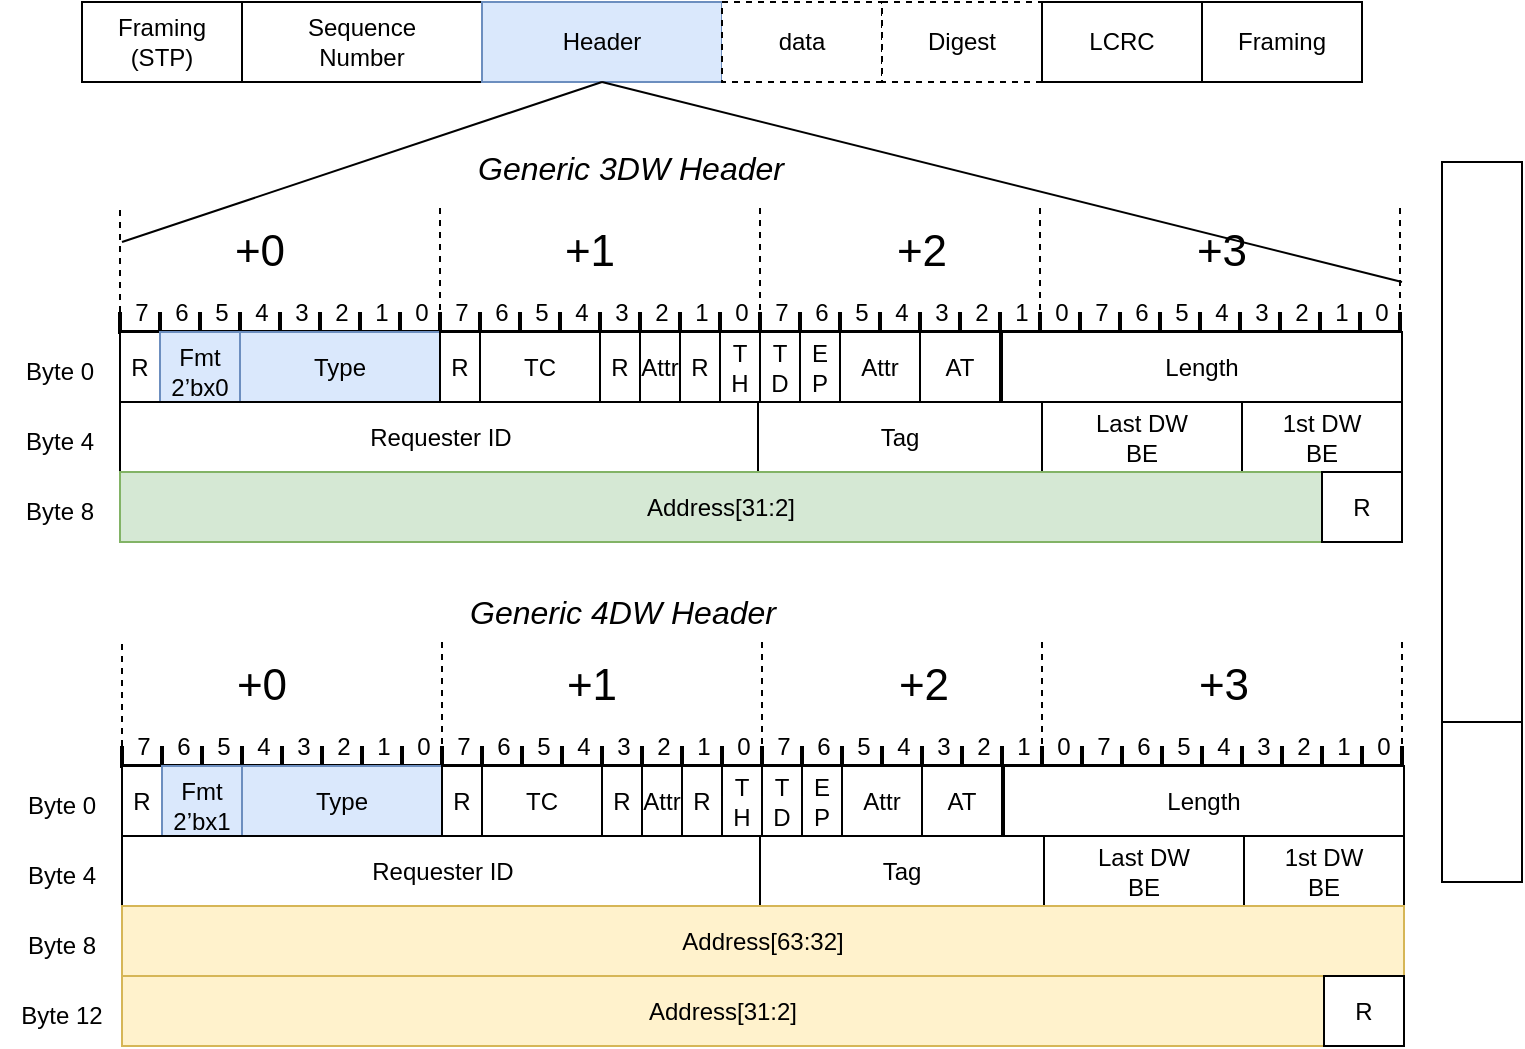 <mxfile version="27.1.4">
  <diagram name="第 1 页" id="mjm52S4ERn_6p9qXkVS_">
    <mxGraphModel dx="1281" dy="668" grid="1" gridSize="10" guides="1" tooltips="1" connect="1" arrows="1" fold="1" page="1" pageScale="1" pageWidth="827" pageHeight="1169" math="0" shadow="0">
      <root>
        <mxCell id="0" />
        <mxCell id="1" parent="0" />
        <mxCell id="Wkj2EPc-PZUgWN-kirl0-1" value="&lt;div&gt;Framing&lt;/div&gt;&lt;div&gt;(STP)&lt;/div&gt;" style="rounded=0;whiteSpace=wrap;html=1;" vertex="1" parent="1">
          <mxGeometry x="40" y="40" width="80" height="40" as="geometry" />
        </mxCell>
        <mxCell id="Wkj2EPc-PZUgWN-kirl0-2" value="&lt;div&gt;Sequence&lt;/div&gt;&lt;div&gt;Number&lt;/div&gt;" style="rounded=0;whiteSpace=wrap;html=1;" vertex="1" parent="1">
          <mxGeometry x="120" y="40" width="120" height="40" as="geometry" />
        </mxCell>
        <mxCell id="Wkj2EPc-PZUgWN-kirl0-3" value="Header" style="rounded=0;whiteSpace=wrap;html=1;fillColor=#dae8fc;strokeColor=#6c8ebf;" vertex="1" parent="1">
          <mxGeometry x="240" y="40" width="120" height="40" as="geometry" />
        </mxCell>
        <mxCell id="Wkj2EPc-PZUgWN-kirl0-4" value="data" style="rounded=0;whiteSpace=wrap;html=1;dashed=1;" vertex="1" parent="1">
          <mxGeometry x="360" y="40" width="80" height="40" as="geometry" />
        </mxCell>
        <mxCell id="Wkj2EPc-PZUgWN-kirl0-5" value="Digest" style="rounded=0;whiteSpace=wrap;html=1;dashed=1;" vertex="1" parent="1">
          <mxGeometry x="440" y="40" width="80" height="40" as="geometry" />
        </mxCell>
        <mxCell id="Wkj2EPc-PZUgWN-kirl0-6" value="LCRC" style="rounded=0;whiteSpace=wrap;html=1;" vertex="1" parent="1">
          <mxGeometry x="520" y="40" width="80" height="40" as="geometry" />
        </mxCell>
        <mxCell id="Wkj2EPc-PZUgWN-kirl0-7" value="Framing" style="rounded=0;whiteSpace=wrap;html=1;" vertex="1" parent="1">
          <mxGeometry x="600" y="40" width="80" height="40" as="geometry" />
        </mxCell>
        <mxCell id="Wkj2EPc-PZUgWN-kirl0-8" value="" style="endArrow=none;html=1;rounded=0;" edge="1" parent="1">
          <mxGeometry width="50" height="50" relative="1" as="geometry">
            <mxPoint x="60" y="160" as="sourcePoint" />
            <mxPoint x="300" y="80" as="targetPoint" />
          </mxGeometry>
        </mxCell>
        <mxCell id="Wkj2EPc-PZUgWN-kirl0-9" value="" style="endArrow=none;html=1;rounded=0;entryX=0.5;entryY=1;entryDx=0;entryDy=0;" edge="1" parent="1" target="Wkj2EPc-PZUgWN-kirl0-3">
          <mxGeometry width="50" height="50" relative="1" as="geometry">
            <mxPoint x="700" y="180" as="sourcePoint" />
            <mxPoint x="370" y="150" as="targetPoint" />
          </mxGeometry>
        </mxCell>
        <mxCell id="Wkj2EPc-PZUgWN-kirl0-10" value="&amp;nbsp; &amp;nbsp; &amp;nbsp;7" style="strokeWidth=2;html=1;shape=mxgraph.flowchart.annotation_1;align=left;pointerEvents=1;rotation=-90;textDirection=vertical-lr;" vertex="1" parent="1">
          <mxGeometry x="64" y="190" width="10" height="20" as="geometry" />
        </mxCell>
        <mxCell id="Wkj2EPc-PZUgWN-kirl0-13" value="&amp;nbsp; &amp;nbsp; &amp;nbsp;6" style="strokeWidth=2;html=1;shape=mxgraph.flowchart.annotation_1;align=left;pointerEvents=1;rotation=-90;textDirection=vertical-lr;" vertex="1" parent="1">
          <mxGeometry x="84" y="190" width="10" height="20" as="geometry" />
        </mxCell>
        <mxCell id="Wkj2EPc-PZUgWN-kirl0-14" value="&amp;nbsp; &amp;nbsp; &amp;nbsp;5" style="strokeWidth=2;html=1;shape=mxgraph.flowchart.annotation_1;align=left;pointerEvents=1;rotation=-90;textDirection=vertical-lr;" vertex="1" parent="1">
          <mxGeometry x="104" y="190" width="10" height="20" as="geometry" />
        </mxCell>
        <mxCell id="Wkj2EPc-PZUgWN-kirl0-15" value="&amp;nbsp; &amp;nbsp; &amp;nbsp;4" style="strokeWidth=2;html=1;shape=mxgraph.flowchart.annotation_1;align=left;pointerEvents=1;rotation=-90;textDirection=vertical-lr;" vertex="1" parent="1">
          <mxGeometry x="124" y="190" width="10" height="20" as="geometry" />
        </mxCell>
        <mxCell id="Wkj2EPc-PZUgWN-kirl0-16" value="&amp;nbsp; &amp;nbsp; &amp;nbsp;3" style="strokeWidth=2;html=1;shape=mxgraph.flowchart.annotation_1;align=left;pointerEvents=1;rotation=-90;textDirection=vertical-lr;" vertex="1" parent="1">
          <mxGeometry x="144" y="190" width="10" height="20" as="geometry" />
        </mxCell>
        <mxCell id="Wkj2EPc-PZUgWN-kirl0-17" value="&amp;nbsp; &amp;nbsp; &amp;nbsp;2" style="strokeWidth=2;html=1;shape=mxgraph.flowchart.annotation_1;align=left;pointerEvents=1;rotation=-90;textDirection=vertical-lr;" vertex="1" parent="1">
          <mxGeometry x="164" y="190" width="10" height="20" as="geometry" />
        </mxCell>
        <mxCell id="Wkj2EPc-PZUgWN-kirl0-18" value="&amp;nbsp; &amp;nbsp; &amp;nbsp;1" style="strokeWidth=2;html=1;shape=mxgraph.flowchart.annotation_1;align=left;pointerEvents=1;rotation=-90;textDirection=vertical-lr;" vertex="1" parent="1">
          <mxGeometry x="184" y="190" width="10" height="20" as="geometry" />
        </mxCell>
        <mxCell id="Wkj2EPc-PZUgWN-kirl0-19" value="&amp;nbsp; &amp;nbsp; &amp;nbsp;0" style="strokeWidth=2;html=1;shape=mxgraph.flowchart.annotation_1;align=left;pointerEvents=1;rotation=-90;textDirection=vertical-lr;" vertex="1" parent="1">
          <mxGeometry x="204" y="190" width="10" height="20" as="geometry" />
        </mxCell>
        <mxCell id="Wkj2EPc-PZUgWN-kirl0-23" value="&amp;nbsp; &amp;nbsp; &amp;nbsp;7" style="strokeWidth=2;html=1;shape=mxgraph.flowchart.annotation_1;align=left;pointerEvents=1;rotation=-90;textDirection=vertical-lr;" vertex="1" parent="1">
          <mxGeometry x="224" y="190" width="10" height="20" as="geometry" />
        </mxCell>
        <mxCell id="Wkj2EPc-PZUgWN-kirl0-24" value="&amp;nbsp; &amp;nbsp; &amp;nbsp;6" style="strokeWidth=2;html=1;shape=mxgraph.flowchart.annotation_1;align=left;pointerEvents=1;rotation=-90;textDirection=vertical-lr;" vertex="1" parent="1">
          <mxGeometry x="244" y="190" width="10" height="20" as="geometry" />
        </mxCell>
        <mxCell id="Wkj2EPc-PZUgWN-kirl0-25" value="&amp;nbsp; &amp;nbsp; &amp;nbsp;5" style="strokeWidth=2;html=1;shape=mxgraph.flowchart.annotation_1;align=left;pointerEvents=1;rotation=-90;textDirection=vertical-lr;" vertex="1" parent="1">
          <mxGeometry x="264" y="190" width="10" height="20" as="geometry" />
        </mxCell>
        <mxCell id="Wkj2EPc-PZUgWN-kirl0-26" value="&amp;nbsp; &amp;nbsp; &amp;nbsp;4" style="strokeWidth=2;html=1;shape=mxgraph.flowchart.annotation_1;align=left;pointerEvents=1;rotation=-90;textDirection=vertical-lr;" vertex="1" parent="1">
          <mxGeometry x="284" y="190" width="10" height="20" as="geometry" />
        </mxCell>
        <mxCell id="Wkj2EPc-PZUgWN-kirl0-27" value="&amp;nbsp; &amp;nbsp; &amp;nbsp;3" style="strokeWidth=2;html=1;shape=mxgraph.flowchart.annotation_1;align=left;pointerEvents=1;rotation=-90;textDirection=vertical-lr;" vertex="1" parent="1">
          <mxGeometry x="304" y="190" width="10" height="20" as="geometry" />
        </mxCell>
        <mxCell id="Wkj2EPc-PZUgWN-kirl0-28" value="&amp;nbsp; &amp;nbsp; &amp;nbsp;2" style="strokeWidth=2;html=1;shape=mxgraph.flowchart.annotation_1;align=left;pointerEvents=1;rotation=-90;textDirection=vertical-lr;" vertex="1" parent="1">
          <mxGeometry x="324" y="190" width="10" height="20" as="geometry" />
        </mxCell>
        <mxCell id="Wkj2EPc-PZUgWN-kirl0-29" value="&amp;nbsp; &amp;nbsp; &amp;nbsp;1" style="strokeWidth=2;html=1;shape=mxgraph.flowchart.annotation_1;align=left;pointerEvents=1;rotation=-90;textDirection=vertical-lr;" vertex="1" parent="1">
          <mxGeometry x="344" y="190" width="10" height="20" as="geometry" />
        </mxCell>
        <mxCell id="Wkj2EPc-PZUgWN-kirl0-30" value="&amp;nbsp; &amp;nbsp; &amp;nbsp;0" style="strokeWidth=2;html=1;shape=mxgraph.flowchart.annotation_1;align=left;pointerEvents=1;rotation=-90;textDirection=vertical-lr;" vertex="1" parent="1">
          <mxGeometry x="364" y="190" width="10" height="20" as="geometry" />
        </mxCell>
        <mxCell id="Wkj2EPc-PZUgWN-kirl0-31" value="&amp;nbsp; &amp;nbsp; &amp;nbsp;7" style="strokeWidth=2;html=1;shape=mxgraph.flowchart.annotation_1;align=left;pointerEvents=1;rotation=-90;textDirection=vertical-lr;" vertex="1" parent="1">
          <mxGeometry x="384" y="190" width="10" height="20" as="geometry" />
        </mxCell>
        <mxCell id="Wkj2EPc-PZUgWN-kirl0-32" value="&amp;nbsp; &amp;nbsp; &amp;nbsp;6" style="strokeWidth=2;html=1;shape=mxgraph.flowchart.annotation_1;align=left;pointerEvents=1;rotation=-90;textDirection=vertical-lr;" vertex="1" parent="1">
          <mxGeometry x="404" y="190" width="10" height="20" as="geometry" />
        </mxCell>
        <mxCell id="Wkj2EPc-PZUgWN-kirl0-33" value="&amp;nbsp; &amp;nbsp; &amp;nbsp;5" style="strokeWidth=2;html=1;shape=mxgraph.flowchart.annotation_1;align=left;pointerEvents=1;rotation=-90;textDirection=vertical-lr;" vertex="1" parent="1">
          <mxGeometry x="424" y="190" width="10" height="20" as="geometry" />
        </mxCell>
        <mxCell id="Wkj2EPc-PZUgWN-kirl0-34" value="&amp;nbsp; &amp;nbsp; &amp;nbsp;4" style="strokeWidth=2;html=1;shape=mxgraph.flowchart.annotation_1;align=left;pointerEvents=1;rotation=-90;textDirection=vertical-lr;" vertex="1" parent="1">
          <mxGeometry x="444" y="190" width="10" height="20" as="geometry" />
        </mxCell>
        <mxCell id="Wkj2EPc-PZUgWN-kirl0-35" value="&amp;nbsp; &amp;nbsp; &amp;nbsp;3" style="strokeWidth=2;html=1;shape=mxgraph.flowchart.annotation_1;align=left;pointerEvents=1;rotation=-90;textDirection=vertical-lr;" vertex="1" parent="1">
          <mxGeometry x="464" y="190" width="10" height="20" as="geometry" />
        </mxCell>
        <mxCell id="Wkj2EPc-PZUgWN-kirl0-36" value="&amp;nbsp; &amp;nbsp; &amp;nbsp;2" style="strokeWidth=2;html=1;shape=mxgraph.flowchart.annotation_1;align=left;pointerEvents=1;rotation=-90;textDirection=vertical-lr;" vertex="1" parent="1">
          <mxGeometry x="484" y="190" width="10" height="20" as="geometry" />
        </mxCell>
        <mxCell id="Wkj2EPc-PZUgWN-kirl0-37" value="&amp;nbsp; &amp;nbsp; &amp;nbsp;1" style="strokeWidth=2;html=1;shape=mxgraph.flowchart.annotation_1;align=left;pointerEvents=1;rotation=-90;textDirection=vertical-lr;" vertex="1" parent="1">
          <mxGeometry x="504" y="190" width="10" height="20" as="geometry" />
        </mxCell>
        <mxCell id="Wkj2EPc-PZUgWN-kirl0-38" value="&amp;nbsp; &amp;nbsp; &amp;nbsp;0" style="strokeWidth=2;html=1;shape=mxgraph.flowchart.annotation_1;align=left;pointerEvents=1;rotation=-90;textDirection=vertical-lr;" vertex="1" parent="1">
          <mxGeometry x="524" y="190" width="10" height="20" as="geometry" />
        </mxCell>
        <mxCell id="Wkj2EPc-PZUgWN-kirl0-39" value="&amp;nbsp; &amp;nbsp; &amp;nbsp;7" style="strokeWidth=2;html=1;shape=mxgraph.flowchart.annotation_1;align=left;pointerEvents=1;rotation=-90;textDirection=vertical-lr;" vertex="1" parent="1">
          <mxGeometry x="544" y="190" width="10" height="20" as="geometry" />
        </mxCell>
        <mxCell id="Wkj2EPc-PZUgWN-kirl0-40" value="&amp;nbsp; &amp;nbsp; &amp;nbsp;6" style="strokeWidth=2;html=1;shape=mxgraph.flowchart.annotation_1;align=left;pointerEvents=1;rotation=-90;textDirection=vertical-lr;" vertex="1" parent="1">
          <mxGeometry x="564" y="190" width="10" height="20" as="geometry" />
        </mxCell>
        <mxCell id="Wkj2EPc-PZUgWN-kirl0-41" value="&amp;nbsp; &amp;nbsp; &amp;nbsp;5" style="strokeWidth=2;html=1;shape=mxgraph.flowchart.annotation_1;align=left;pointerEvents=1;rotation=-90;textDirection=vertical-lr;" vertex="1" parent="1">
          <mxGeometry x="584" y="190" width="10" height="20" as="geometry" />
        </mxCell>
        <mxCell id="Wkj2EPc-PZUgWN-kirl0-42" value="&amp;nbsp; &amp;nbsp; &amp;nbsp;4" style="strokeWidth=2;html=1;shape=mxgraph.flowchart.annotation_1;align=left;pointerEvents=1;rotation=-90;textDirection=vertical-lr;" vertex="1" parent="1">
          <mxGeometry x="604" y="190" width="10" height="20" as="geometry" />
        </mxCell>
        <mxCell id="Wkj2EPc-PZUgWN-kirl0-43" value="&amp;nbsp; &amp;nbsp; &amp;nbsp;3" style="strokeWidth=2;html=1;shape=mxgraph.flowchart.annotation_1;align=left;pointerEvents=1;rotation=-90;textDirection=vertical-lr;" vertex="1" parent="1">
          <mxGeometry x="624" y="190" width="10" height="20" as="geometry" />
        </mxCell>
        <mxCell id="Wkj2EPc-PZUgWN-kirl0-44" value="&amp;nbsp; &amp;nbsp; &amp;nbsp;2" style="strokeWidth=2;html=1;shape=mxgraph.flowchart.annotation_1;align=left;pointerEvents=1;rotation=-90;textDirection=vertical-lr;" vertex="1" parent="1">
          <mxGeometry x="644" y="190" width="10" height="20" as="geometry" />
        </mxCell>
        <mxCell id="Wkj2EPc-PZUgWN-kirl0-45" value="&amp;nbsp; &amp;nbsp; &amp;nbsp;1" style="strokeWidth=2;html=1;shape=mxgraph.flowchart.annotation_1;align=left;pointerEvents=1;rotation=-90;textDirection=vertical-lr;" vertex="1" parent="1">
          <mxGeometry x="664" y="190" width="10" height="20" as="geometry" />
        </mxCell>
        <mxCell id="Wkj2EPc-PZUgWN-kirl0-46" value="&amp;nbsp; &amp;nbsp; &amp;nbsp;0" style="strokeWidth=2;html=1;shape=mxgraph.flowchart.annotation_1;align=left;pointerEvents=1;rotation=-90;textDirection=vertical-lr;" vertex="1" parent="1">
          <mxGeometry x="684" y="190" width="10" height="20" as="geometry" />
        </mxCell>
        <mxCell id="Wkj2EPc-PZUgWN-kirl0-47" value="&lt;font style=&quot;font-size: 22px;&quot;&gt;+0&lt;/font&gt;" style="text;html=1;align=center;verticalAlign=middle;whiteSpace=wrap;rounded=0;" vertex="1" parent="1">
          <mxGeometry x="99" y="150" width="60" height="30" as="geometry" />
        </mxCell>
        <mxCell id="Wkj2EPc-PZUgWN-kirl0-48" value="&lt;font style=&quot;font-size: 22px;&quot;&gt;+1&lt;/font&gt;" style="text;html=1;align=center;verticalAlign=middle;whiteSpace=wrap;rounded=0;" vertex="1" parent="1">
          <mxGeometry x="264" y="150" width="60" height="30" as="geometry" />
        </mxCell>
        <mxCell id="Wkj2EPc-PZUgWN-kirl0-50" value="&lt;font style=&quot;font-size: 22px;&quot;&gt;+2&lt;/font&gt;" style="text;html=1;align=center;verticalAlign=middle;whiteSpace=wrap;rounded=0;" vertex="1" parent="1">
          <mxGeometry x="430" y="150" width="60" height="30" as="geometry" />
        </mxCell>
        <mxCell id="Wkj2EPc-PZUgWN-kirl0-51" value="&lt;font style=&quot;font-size: 22px;&quot;&gt;+3&lt;/font&gt;" style="text;html=1;align=center;verticalAlign=middle;whiteSpace=wrap;rounded=0;" vertex="1" parent="1">
          <mxGeometry x="580" y="150" width="60" height="30" as="geometry" />
        </mxCell>
        <mxCell id="Wkj2EPc-PZUgWN-kirl0-52" value="" style="endArrow=none;dashed=1;html=1;rounded=0;exitX=0.5;exitY=0;exitDx=0;exitDy=0;exitPerimeter=0;" edge="1" parent="1">
          <mxGeometry width="50" height="50" relative="1" as="geometry">
            <mxPoint x="379" y="200" as="sourcePoint" />
            <mxPoint x="379" y="140" as="targetPoint" />
          </mxGeometry>
        </mxCell>
        <mxCell id="Wkj2EPc-PZUgWN-kirl0-53" value="" style="endArrow=none;dashed=1;html=1;rounded=0;exitX=0.5;exitY=0;exitDx=0;exitDy=0;exitPerimeter=0;" edge="1" parent="1">
          <mxGeometry width="50" height="50" relative="1" as="geometry">
            <mxPoint x="219" y="200" as="sourcePoint" />
            <mxPoint x="219" y="140" as="targetPoint" />
          </mxGeometry>
        </mxCell>
        <mxCell id="Wkj2EPc-PZUgWN-kirl0-56" value="" style="endArrow=none;dashed=1;html=1;rounded=0;exitX=0.5;exitY=0;exitDx=0;exitDy=0;exitPerimeter=0;" edge="1" parent="1">
          <mxGeometry width="50" height="50" relative="1" as="geometry">
            <mxPoint x="519" y="200" as="sourcePoint" />
            <mxPoint x="519" y="140" as="targetPoint" />
          </mxGeometry>
        </mxCell>
        <mxCell id="Wkj2EPc-PZUgWN-kirl0-58" value="" style="endArrow=none;dashed=1;html=1;rounded=0;exitX=0.5;exitY=0;exitDx=0;exitDy=0;exitPerimeter=0;" edge="1" parent="1">
          <mxGeometry width="50" height="50" relative="1" as="geometry">
            <mxPoint x="59" y="201" as="sourcePoint" />
            <mxPoint x="59" y="141" as="targetPoint" />
          </mxGeometry>
        </mxCell>
        <mxCell id="Wkj2EPc-PZUgWN-kirl0-59" value="" style="endArrow=none;dashed=1;html=1;rounded=0;exitX=0.5;exitY=0;exitDx=0;exitDy=0;exitPerimeter=0;" edge="1" parent="1">
          <mxGeometry width="50" height="50" relative="1" as="geometry">
            <mxPoint x="699" y="200" as="sourcePoint" />
            <mxPoint x="699" y="140" as="targetPoint" />
          </mxGeometry>
        </mxCell>
        <mxCell id="Wkj2EPc-PZUgWN-kirl0-60" value="R" style="rounded=0;whiteSpace=wrap;html=1;spacing=0;" vertex="1" parent="1">
          <mxGeometry x="59" y="205" width="20" height="35" as="geometry" />
        </mxCell>
        <mxCell id="Wkj2EPc-PZUgWN-kirl0-61" value="&lt;div&gt;&lt;br&gt;&lt;/div&gt;&lt;div&gt;Fmt&lt;/div&gt;&lt;div&gt;2’bx0&lt;/div&gt;" style="rounded=0;whiteSpace=wrap;html=1;spacing=0;spacingTop=-10;fillColor=#dae8fc;strokeColor=#6c8ebf;" vertex="1" parent="1">
          <mxGeometry x="79" y="205" width="40" height="35" as="geometry" />
        </mxCell>
        <mxCell id="Wkj2EPc-PZUgWN-kirl0-62" value="Type" style="rounded=0;whiteSpace=wrap;html=1;spacing=0;spacingTop=0;fillColor=#dae8fc;strokeColor=#6c8ebf;" vertex="1" parent="1">
          <mxGeometry x="119" y="205" width="100" height="35" as="geometry" />
        </mxCell>
        <mxCell id="Wkj2EPc-PZUgWN-kirl0-63" value="R" style="rounded=0;whiteSpace=wrap;html=1;spacing=0;" vertex="1" parent="1">
          <mxGeometry x="219" y="205" width="20" height="35" as="geometry" />
        </mxCell>
        <mxCell id="Wkj2EPc-PZUgWN-kirl0-64" value="TC" style="rounded=0;whiteSpace=wrap;html=1;spacing=0;" vertex="1" parent="1">
          <mxGeometry x="239" y="205" width="60" height="35" as="geometry" />
        </mxCell>
        <mxCell id="Wkj2EPc-PZUgWN-kirl0-65" value="R" style="rounded=0;whiteSpace=wrap;html=1;spacing=0;" vertex="1" parent="1">
          <mxGeometry x="299" y="205" width="20" height="35" as="geometry" />
        </mxCell>
        <mxCell id="Wkj2EPc-PZUgWN-kirl0-66" value="Attr" style="rounded=0;whiteSpace=wrap;html=1;spacing=0;" vertex="1" parent="1">
          <mxGeometry x="319" y="205" width="20" height="35" as="geometry" />
        </mxCell>
        <mxCell id="Wkj2EPc-PZUgWN-kirl0-67" value="R" style="rounded=0;whiteSpace=wrap;html=1;spacing=0;" vertex="1" parent="1">
          <mxGeometry x="339" y="205" width="20" height="35" as="geometry" />
        </mxCell>
        <mxCell id="Wkj2EPc-PZUgWN-kirl0-68" value="&lt;div&gt;T&lt;/div&gt;&lt;div&gt;H&lt;/div&gt;" style="rounded=0;whiteSpace=wrap;html=1;spacing=0;" vertex="1" parent="1">
          <mxGeometry x="359" y="205" width="20" height="35" as="geometry" />
        </mxCell>
        <mxCell id="Wkj2EPc-PZUgWN-kirl0-69" value="&lt;div&gt;T&lt;/div&gt;&lt;div&gt;D&lt;/div&gt;" style="rounded=0;whiteSpace=wrap;html=1;spacing=0;" vertex="1" parent="1">
          <mxGeometry x="379" y="205" width="20" height="35" as="geometry" />
        </mxCell>
        <mxCell id="Wkj2EPc-PZUgWN-kirl0-70" value="&lt;div&gt;E&lt;/div&gt;&lt;div&gt;P&lt;/div&gt;" style="rounded=0;whiteSpace=wrap;html=1;spacing=0;" vertex="1" parent="1">
          <mxGeometry x="399" y="205" width="20" height="35" as="geometry" />
        </mxCell>
        <mxCell id="Wkj2EPc-PZUgWN-kirl0-71" value="Attr" style="rounded=0;whiteSpace=wrap;html=1;spacing=0;" vertex="1" parent="1">
          <mxGeometry x="419" y="205" width="40" height="35" as="geometry" />
        </mxCell>
        <mxCell id="Wkj2EPc-PZUgWN-kirl0-73" value="AT" style="rounded=0;whiteSpace=wrap;html=1;spacing=0;" vertex="1" parent="1">
          <mxGeometry x="459" y="205" width="40" height="35" as="geometry" />
        </mxCell>
        <mxCell id="Wkj2EPc-PZUgWN-kirl0-74" value="Length" style="rounded=0;whiteSpace=wrap;html=1;spacing=0;" vertex="1" parent="1">
          <mxGeometry x="500" y="205" width="200" height="35" as="geometry" />
        </mxCell>
        <mxCell id="Wkj2EPc-PZUgWN-kirl0-75" value="Requester ID" style="rounded=0;whiteSpace=wrap;html=1;spacing=0;spacingTop=0;" vertex="1" parent="1">
          <mxGeometry x="59" y="240" width="321" height="35" as="geometry" />
        </mxCell>
        <mxCell id="Wkj2EPc-PZUgWN-kirl0-76" value="Tag" style="rounded=0;whiteSpace=wrap;html=1;spacing=0;spacingTop=0;" vertex="1" parent="1">
          <mxGeometry x="378" y="240" width="142" height="35" as="geometry" />
        </mxCell>
        <mxCell id="Wkj2EPc-PZUgWN-kirl0-77" value="&lt;div&gt;Last DW&lt;/div&gt;&lt;div&gt;BE&lt;/div&gt;" style="rounded=0;whiteSpace=wrap;html=1;spacing=0;spacingTop=0;" vertex="1" parent="1">
          <mxGeometry x="520" y="240" width="100" height="35" as="geometry" />
        </mxCell>
        <mxCell id="Wkj2EPc-PZUgWN-kirl0-78" value="1st DW&lt;div&gt;BE&lt;/div&gt;" style="rounded=0;whiteSpace=wrap;html=1;spacing=0;spacingTop=0;" vertex="1" parent="1">
          <mxGeometry x="620" y="240" width="80" height="35" as="geometry" />
        </mxCell>
        <mxCell id="Wkj2EPc-PZUgWN-kirl0-79" value="Address[31:2]" style="rounded=0;whiteSpace=wrap;html=1;spacing=0;spacingTop=0;fillColor=#d5e8d4;strokeColor=#82b366;" vertex="1" parent="1">
          <mxGeometry x="59" y="275" width="601" height="35" as="geometry" />
        </mxCell>
        <mxCell id="Wkj2EPc-PZUgWN-kirl0-80" value="R" style="rounded=0;whiteSpace=wrap;html=1;spacing=0;" vertex="1" parent="1">
          <mxGeometry x="660" y="275" width="40" height="35" as="geometry" />
        </mxCell>
        <mxCell id="Wkj2EPc-PZUgWN-kirl0-81" value="Byte 0" style="text;html=1;align=center;verticalAlign=middle;whiteSpace=wrap;rounded=0;" vertex="1" parent="1">
          <mxGeometry x="-1" y="210" width="60" height="30" as="geometry" />
        </mxCell>
        <mxCell id="Wkj2EPc-PZUgWN-kirl0-82" value="Byte 4" style="text;html=1;align=center;verticalAlign=middle;whiteSpace=wrap;rounded=0;" vertex="1" parent="1">
          <mxGeometry x="-1" y="245" width="60" height="30" as="geometry" />
        </mxCell>
        <mxCell id="Wkj2EPc-PZUgWN-kirl0-83" value="Byte 8" style="text;html=1;align=center;verticalAlign=middle;whiteSpace=wrap;rounded=0;" vertex="1" parent="1">
          <mxGeometry x="-1" y="280" width="60" height="30" as="geometry" />
        </mxCell>
        <mxCell id="Wkj2EPc-PZUgWN-kirl0-84" value="Generic 3DW Header" style="text;html=1;align=center;verticalAlign=middle;resizable=0;points=[];autosize=1;strokeColor=none;fillColor=none;fontSize=16;fontStyle=2" vertex="1" parent="1">
          <mxGeometry x="224" y="108" width="180" height="30" as="geometry" />
        </mxCell>
        <mxCell id="Wkj2EPc-PZUgWN-kirl0-85" value="&amp;nbsp; &amp;nbsp; &amp;nbsp;7" style="strokeWidth=2;html=1;shape=mxgraph.flowchart.annotation_1;align=left;pointerEvents=1;rotation=-90;textDirection=vertical-lr;" vertex="1" parent="1">
          <mxGeometry x="65" y="407" width="10" height="20" as="geometry" />
        </mxCell>
        <mxCell id="Wkj2EPc-PZUgWN-kirl0-86" value="&amp;nbsp; &amp;nbsp; &amp;nbsp;6" style="strokeWidth=2;html=1;shape=mxgraph.flowchart.annotation_1;align=left;pointerEvents=1;rotation=-90;textDirection=vertical-lr;" vertex="1" parent="1">
          <mxGeometry x="85" y="407" width="10" height="20" as="geometry" />
        </mxCell>
        <mxCell id="Wkj2EPc-PZUgWN-kirl0-87" value="&amp;nbsp; &amp;nbsp; &amp;nbsp;5" style="strokeWidth=2;html=1;shape=mxgraph.flowchart.annotation_1;align=left;pointerEvents=1;rotation=-90;textDirection=vertical-lr;" vertex="1" parent="1">
          <mxGeometry x="105" y="407" width="10" height="20" as="geometry" />
        </mxCell>
        <mxCell id="Wkj2EPc-PZUgWN-kirl0-88" value="&amp;nbsp; &amp;nbsp; &amp;nbsp;4" style="strokeWidth=2;html=1;shape=mxgraph.flowchart.annotation_1;align=left;pointerEvents=1;rotation=-90;textDirection=vertical-lr;" vertex="1" parent="1">
          <mxGeometry x="125" y="407" width="10" height="20" as="geometry" />
        </mxCell>
        <mxCell id="Wkj2EPc-PZUgWN-kirl0-89" value="&amp;nbsp; &amp;nbsp; &amp;nbsp;3" style="strokeWidth=2;html=1;shape=mxgraph.flowchart.annotation_1;align=left;pointerEvents=1;rotation=-90;textDirection=vertical-lr;" vertex="1" parent="1">
          <mxGeometry x="145" y="407" width="10" height="20" as="geometry" />
        </mxCell>
        <mxCell id="Wkj2EPc-PZUgWN-kirl0-90" value="&amp;nbsp; &amp;nbsp; &amp;nbsp;2" style="strokeWidth=2;html=1;shape=mxgraph.flowchart.annotation_1;align=left;pointerEvents=1;rotation=-90;textDirection=vertical-lr;" vertex="1" parent="1">
          <mxGeometry x="165" y="407" width="10" height="20" as="geometry" />
        </mxCell>
        <mxCell id="Wkj2EPc-PZUgWN-kirl0-91" value="&amp;nbsp; &amp;nbsp; &amp;nbsp;1" style="strokeWidth=2;html=1;shape=mxgraph.flowchart.annotation_1;align=left;pointerEvents=1;rotation=-90;textDirection=vertical-lr;" vertex="1" parent="1">
          <mxGeometry x="185" y="407" width="10" height="20" as="geometry" />
        </mxCell>
        <mxCell id="Wkj2EPc-PZUgWN-kirl0-92" value="&amp;nbsp; &amp;nbsp; &amp;nbsp;0" style="strokeWidth=2;html=1;shape=mxgraph.flowchart.annotation_1;align=left;pointerEvents=1;rotation=-90;textDirection=vertical-lr;" vertex="1" parent="1">
          <mxGeometry x="205" y="407" width="10" height="20" as="geometry" />
        </mxCell>
        <mxCell id="Wkj2EPc-PZUgWN-kirl0-93" value="&amp;nbsp; &amp;nbsp; &amp;nbsp;7" style="strokeWidth=2;html=1;shape=mxgraph.flowchart.annotation_1;align=left;pointerEvents=1;rotation=-90;textDirection=vertical-lr;" vertex="1" parent="1">
          <mxGeometry x="225" y="407" width="10" height="20" as="geometry" />
        </mxCell>
        <mxCell id="Wkj2EPc-PZUgWN-kirl0-94" value="&amp;nbsp; &amp;nbsp; &amp;nbsp;6" style="strokeWidth=2;html=1;shape=mxgraph.flowchart.annotation_1;align=left;pointerEvents=1;rotation=-90;textDirection=vertical-lr;" vertex="1" parent="1">
          <mxGeometry x="245" y="407" width="10" height="20" as="geometry" />
        </mxCell>
        <mxCell id="Wkj2EPc-PZUgWN-kirl0-95" value="&amp;nbsp; &amp;nbsp; &amp;nbsp;5" style="strokeWidth=2;html=1;shape=mxgraph.flowchart.annotation_1;align=left;pointerEvents=1;rotation=-90;textDirection=vertical-lr;" vertex="1" parent="1">
          <mxGeometry x="265" y="407" width="10" height="20" as="geometry" />
        </mxCell>
        <mxCell id="Wkj2EPc-PZUgWN-kirl0-96" value="&amp;nbsp; &amp;nbsp; &amp;nbsp;4" style="strokeWidth=2;html=1;shape=mxgraph.flowchart.annotation_1;align=left;pointerEvents=1;rotation=-90;textDirection=vertical-lr;" vertex="1" parent="1">
          <mxGeometry x="285" y="407" width="10" height="20" as="geometry" />
        </mxCell>
        <mxCell id="Wkj2EPc-PZUgWN-kirl0-97" value="&amp;nbsp; &amp;nbsp; &amp;nbsp;3" style="strokeWidth=2;html=1;shape=mxgraph.flowchart.annotation_1;align=left;pointerEvents=1;rotation=-90;textDirection=vertical-lr;" vertex="1" parent="1">
          <mxGeometry x="305" y="407" width="10" height="20" as="geometry" />
        </mxCell>
        <mxCell id="Wkj2EPc-PZUgWN-kirl0-98" value="&amp;nbsp; &amp;nbsp; &amp;nbsp;2" style="strokeWidth=2;html=1;shape=mxgraph.flowchart.annotation_1;align=left;pointerEvents=1;rotation=-90;textDirection=vertical-lr;" vertex="1" parent="1">
          <mxGeometry x="325" y="407" width="10" height="20" as="geometry" />
        </mxCell>
        <mxCell id="Wkj2EPc-PZUgWN-kirl0-99" value="&amp;nbsp; &amp;nbsp; &amp;nbsp;1" style="strokeWidth=2;html=1;shape=mxgraph.flowchart.annotation_1;align=left;pointerEvents=1;rotation=-90;textDirection=vertical-lr;" vertex="1" parent="1">
          <mxGeometry x="345" y="407" width="10" height="20" as="geometry" />
        </mxCell>
        <mxCell id="Wkj2EPc-PZUgWN-kirl0-100" value="&amp;nbsp; &amp;nbsp; &amp;nbsp;0" style="strokeWidth=2;html=1;shape=mxgraph.flowchart.annotation_1;align=left;pointerEvents=1;rotation=-90;textDirection=vertical-lr;" vertex="1" parent="1">
          <mxGeometry x="365" y="407" width="10" height="20" as="geometry" />
        </mxCell>
        <mxCell id="Wkj2EPc-PZUgWN-kirl0-101" value="&amp;nbsp; &amp;nbsp; &amp;nbsp;7" style="strokeWidth=2;html=1;shape=mxgraph.flowchart.annotation_1;align=left;pointerEvents=1;rotation=-90;textDirection=vertical-lr;" vertex="1" parent="1">
          <mxGeometry x="385" y="407" width="10" height="20" as="geometry" />
        </mxCell>
        <mxCell id="Wkj2EPc-PZUgWN-kirl0-102" value="&amp;nbsp; &amp;nbsp; &amp;nbsp;6" style="strokeWidth=2;html=1;shape=mxgraph.flowchart.annotation_1;align=left;pointerEvents=1;rotation=-90;textDirection=vertical-lr;" vertex="1" parent="1">
          <mxGeometry x="405" y="407" width="10" height="20" as="geometry" />
        </mxCell>
        <mxCell id="Wkj2EPc-PZUgWN-kirl0-103" value="&amp;nbsp; &amp;nbsp; &amp;nbsp;5" style="strokeWidth=2;html=1;shape=mxgraph.flowchart.annotation_1;align=left;pointerEvents=1;rotation=-90;textDirection=vertical-lr;" vertex="1" parent="1">
          <mxGeometry x="425" y="407" width="10" height="20" as="geometry" />
        </mxCell>
        <mxCell id="Wkj2EPc-PZUgWN-kirl0-104" value="&amp;nbsp; &amp;nbsp; &amp;nbsp;4" style="strokeWidth=2;html=1;shape=mxgraph.flowchart.annotation_1;align=left;pointerEvents=1;rotation=-90;textDirection=vertical-lr;" vertex="1" parent="1">
          <mxGeometry x="445" y="407" width="10" height="20" as="geometry" />
        </mxCell>
        <mxCell id="Wkj2EPc-PZUgWN-kirl0-105" value="&amp;nbsp; &amp;nbsp; &amp;nbsp;3" style="strokeWidth=2;html=1;shape=mxgraph.flowchart.annotation_1;align=left;pointerEvents=1;rotation=-90;textDirection=vertical-lr;" vertex="1" parent="1">
          <mxGeometry x="465" y="407" width="10" height="20" as="geometry" />
        </mxCell>
        <mxCell id="Wkj2EPc-PZUgWN-kirl0-106" value="&amp;nbsp; &amp;nbsp; &amp;nbsp;2" style="strokeWidth=2;html=1;shape=mxgraph.flowchart.annotation_1;align=left;pointerEvents=1;rotation=-90;textDirection=vertical-lr;" vertex="1" parent="1">
          <mxGeometry x="485" y="407" width="10" height="20" as="geometry" />
        </mxCell>
        <mxCell id="Wkj2EPc-PZUgWN-kirl0-107" value="&amp;nbsp; &amp;nbsp; &amp;nbsp;1" style="strokeWidth=2;html=1;shape=mxgraph.flowchart.annotation_1;align=left;pointerEvents=1;rotation=-90;textDirection=vertical-lr;" vertex="1" parent="1">
          <mxGeometry x="505" y="407" width="10" height="20" as="geometry" />
        </mxCell>
        <mxCell id="Wkj2EPc-PZUgWN-kirl0-108" value="&amp;nbsp; &amp;nbsp; &amp;nbsp;0" style="strokeWidth=2;html=1;shape=mxgraph.flowchart.annotation_1;align=left;pointerEvents=1;rotation=-90;textDirection=vertical-lr;" vertex="1" parent="1">
          <mxGeometry x="525" y="407" width="10" height="20" as="geometry" />
        </mxCell>
        <mxCell id="Wkj2EPc-PZUgWN-kirl0-109" value="&amp;nbsp; &amp;nbsp; &amp;nbsp;7" style="strokeWidth=2;html=1;shape=mxgraph.flowchart.annotation_1;align=left;pointerEvents=1;rotation=-90;textDirection=vertical-lr;" vertex="1" parent="1">
          <mxGeometry x="545" y="407" width="10" height="20" as="geometry" />
        </mxCell>
        <mxCell id="Wkj2EPc-PZUgWN-kirl0-110" value="&amp;nbsp; &amp;nbsp; &amp;nbsp;6" style="strokeWidth=2;html=1;shape=mxgraph.flowchart.annotation_1;align=left;pointerEvents=1;rotation=-90;textDirection=vertical-lr;" vertex="1" parent="1">
          <mxGeometry x="565" y="407" width="10" height="20" as="geometry" />
        </mxCell>
        <mxCell id="Wkj2EPc-PZUgWN-kirl0-111" value="&amp;nbsp; &amp;nbsp; &amp;nbsp;5" style="strokeWidth=2;html=1;shape=mxgraph.flowchart.annotation_1;align=left;pointerEvents=1;rotation=-90;textDirection=vertical-lr;" vertex="1" parent="1">
          <mxGeometry x="585" y="407" width="10" height="20" as="geometry" />
        </mxCell>
        <mxCell id="Wkj2EPc-PZUgWN-kirl0-112" value="&amp;nbsp; &amp;nbsp; &amp;nbsp;4" style="strokeWidth=2;html=1;shape=mxgraph.flowchart.annotation_1;align=left;pointerEvents=1;rotation=-90;textDirection=vertical-lr;" vertex="1" parent="1">
          <mxGeometry x="605" y="407" width="10" height="20" as="geometry" />
        </mxCell>
        <mxCell id="Wkj2EPc-PZUgWN-kirl0-113" value="&amp;nbsp; &amp;nbsp; &amp;nbsp;3" style="strokeWidth=2;html=1;shape=mxgraph.flowchart.annotation_1;align=left;pointerEvents=1;rotation=-90;textDirection=vertical-lr;" vertex="1" parent="1">
          <mxGeometry x="625" y="407" width="10" height="20" as="geometry" />
        </mxCell>
        <mxCell id="Wkj2EPc-PZUgWN-kirl0-114" value="&amp;nbsp; &amp;nbsp; &amp;nbsp;2" style="strokeWidth=2;html=1;shape=mxgraph.flowchart.annotation_1;align=left;pointerEvents=1;rotation=-90;textDirection=vertical-lr;" vertex="1" parent="1">
          <mxGeometry x="645" y="407" width="10" height="20" as="geometry" />
        </mxCell>
        <mxCell id="Wkj2EPc-PZUgWN-kirl0-115" value="&amp;nbsp; &amp;nbsp; &amp;nbsp;1" style="strokeWidth=2;html=1;shape=mxgraph.flowchart.annotation_1;align=left;pointerEvents=1;rotation=-90;textDirection=vertical-lr;" vertex="1" parent="1">
          <mxGeometry x="665" y="407" width="10" height="20" as="geometry" />
        </mxCell>
        <mxCell id="Wkj2EPc-PZUgWN-kirl0-116" value="&amp;nbsp; &amp;nbsp; &amp;nbsp;0" style="strokeWidth=2;html=1;shape=mxgraph.flowchart.annotation_1;align=left;pointerEvents=1;rotation=-90;textDirection=vertical-lr;" vertex="1" parent="1">
          <mxGeometry x="685" y="407" width="10" height="20" as="geometry" />
        </mxCell>
        <mxCell id="Wkj2EPc-PZUgWN-kirl0-117" value="&lt;font style=&quot;font-size: 22px;&quot;&gt;+0&lt;/font&gt;" style="text;html=1;align=center;verticalAlign=middle;whiteSpace=wrap;rounded=0;" vertex="1" parent="1">
          <mxGeometry x="100" y="367" width="60" height="30" as="geometry" />
        </mxCell>
        <mxCell id="Wkj2EPc-PZUgWN-kirl0-118" value="&lt;font style=&quot;font-size: 22px;&quot;&gt;+1&lt;/font&gt;" style="text;html=1;align=center;verticalAlign=middle;whiteSpace=wrap;rounded=0;" vertex="1" parent="1">
          <mxGeometry x="265" y="367" width="60" height="30" as="geometry" />
        </mxCell>
        <mxCell id="Wkj2EPc-PZUgWN-kirl0-119" value="&lt;font style=&quot;font-size: 22px;&quot;&gt;+2&lt;/font&gt;" style="text;html=1;align=center;verticalAlign=middle;whiteSpace=wrap;rounded=0;" vertex="1" parent="1">
          <mxGeometry x="431" y="367" width="60" height="30" as="geometry" />
        </mxCell>
        <mxCell id="Wkj2EPc-PZUgWN-kirl0-120" value="&lt;font style=&quot;font-size: 22px;&quot;&gt;+3&lt;/font&gt;" style="text;html=1;align=center;verticalAlign=middle;whiteSpace=wrap;rounded=0;" vertex="1" parent="1">
          <mxGeometry x="581" y="367" width="60" height="30" as="geometry" />
        </mxCell>
        <mxCell id="Wkj2EPc-PZUgWN-kirl0-121" value="" style="endArrow=none;dashed=1;html=1;rounded=0;exitX=0.5;exitY=0;exitDx=0;exitDy=0;exitPerimeter=0;" edge="1" parent="1">
          <mxGeometry width="50" height="50" relative="1" as="geometry">
            <mxPoint x="380" y="417" as="sourcePoint" />
            <mxPoint x="380" y="357" as="targetPoint" />
          </mxGeometry>
        </mxCell>
        <mxCell id="Wkj2EPc-PZUgWN-kirl0-122" value="" style="endArrow=none;dashed=1;html=1;rounded=0;exitX=0.5;exitY=0;exitDx=0;exitDy=0;exitPerimeter=0;" edge="1" parent="1">
          <mxGeometry width="50" height="50" relative="1" as="geometry">
            <mxPoint x="220" y="417" as="sourcePoint" />
            <mxPoint x="220" y="357" as="targetPoint" />
          </mxGeometry>
        </mxCell>
        <mxCell id="Wkj2EPc-PZUgWN-kirl0-123" value="" style="endArrow=none;dashed=1;html=1;rounded=0;exitX=0.5;exitY=0;exitDx=0;exitDy=0;exitPerimeter=0;" edge="1" parent="1">
          <mxGeometry width="50" height="50" relative="1" as="geometry">
            <mxPoint x="520" y="417" as="sourcePoint" />
            <mxPoint x="520" y="357" as="targetPoint" />
          </mxGeometry>
        </mxCell>
        <mxCell id="Wkj2EPc-PZUgWN-kirl0-124" value="" style="endArrow=none;dashed=1;html=1;rounded=0;exitX=0.5;exitY=0;exitDx=0;exitDy=0;exitPerimeter=0;" edge="1" parent="1">
          <mxGeometry width="50" height="50" relative="1" as="geometry">
            <mxPoint x="60" y="418" as="sourcePoint" />
            <mxPoint x="60" y="358" as="targetPoint" />
          </mxGeometry>
        </mxCell>
        <mxCell id="Wkj2EPc-PZUgWN-kirl0-125" value="" style="endArrow=none;dashed=1;html=1;rounded=0;exitX=0.5;exitY=0;exitDx=0;exitDy=0;exitPerimeter=0;" edge="1" parent="1">
          <mxGeometry width="50" height="50" relative="1" as="geometry">
            <mxPoint x="700" y="417" as="sourcePoint" />
            <mxPoint x="700" y="357" as="targetPoint" />
          </mxGeometry>
        </mxCell>
        <mxCell id="Wkj2EPc-PZUgWN-kirl0-126" value="R" style="rounded=0;whiteSpace=wrap;html=1;spacing=0;" vertex="1" parent="1">
          <mxGeometry x="60" y="422" width="20" height="35" as="geometry" />
        </mxCell>
        <mxCell id="Wkj2EPc-PZUgWN-kirl0-127" value="&lt;div&gt;&lt;br&gt;&lt;/div&gt;&lt;div&gt;Fmt&lt;/div&gt;&lt;div&gt;2’bx1&lt;/div&gt;" style="rounded=0;whiteSpace=wrap;html=1;spacing=0;spacingTop=-10;fillColor=#dae8fc;strokeColor=#6c8ebf;" vertex="1" parent="1">
          <mxGeometry x="80" y="422" width="40" height="35" as="geometry" />
        </mxCell>
        <mxCell id="Wkj2EPc-PZUgWN-kirl0-128" value="Type" style="rounded=0;whiteSpace=wrap;html=1;spacing=0;spacingTop=0;fillColor=#dae8fc;strokeColor=#6c8ebf;" vertex="1" parent="1">
          <mxGeometry x="120" y="422" width="100" height="35" as="geometry" />
        </mxCell>
        <mxCell id="Wkj2EPc-PZUgWN-kirl0-129" value="R" style="rounded=0;whiteSpace=wrap;html=1;spacing=0;" vertex="1" parent="1">
          <mxGeometry x="220" y="422" width="20" height="35" as="geometry" />
        </mxCell>
        <mxCell id="Wkj2EPc-PZUgWN-kirl0-130" value="TC" style="rounded=0;whiteSpace=wrap;html=1;spacing=0;" vertex="1" parent="1">
          <mxGeometry x="240" y="422" width="60" height="35" as="geometry" />
        </mxCell>
        <mxCell id="Wkj2EPc-PZUgWN-kirl0-131" value="R" style="rounded=0;whiteSpace=wrap;html=1;spacing=0;" vertex="1" parent="1">
          <mxGeometry x="300" y="422" width="20" height="35" as="geometry" />
        </mxCell>
        <mxCell id="Wkj2EPc-PZUgWN-kirl0-132" value="Attr" style="rounded=0;whiteSpace=wrap;html=1;spacing=0;" vertex="1" parent="1">
          <mxGeometry x="320" y="422" width="20" height="35" as="geometry" />
        </mxCell>
        <mxCell id="Wkj2EPc-PZUgWN-kirl0-133" value="R" style="rounded=0;whiteSpace=wrap;html=1;spacing=0;" vertex="1" parent="1">
          <mxGeometry x="340" y="422" width="20" height="35" as="geometry" />
        </mxCell>
        <mxCell id="Wkj2EPc-PZUgWN-kirl0-134" value="&lt;div&gt;T&lt;/div&gt;&lt;div&gt;H&lt;/div&gt;" style="rounded=0;whiteSpace=wrap;html=1;spacing=0;" vertex="1" parent="1">
          <mxGeometry x="360" y="422" width="20" height="35" as="geometry" />
        </mxCell>
        <mxCell id="Wkj2EPc-PZUgWN-kirl0-135" value="&lt;div&gt;T&lt;/div&gt;&lt;div&gt;D&lt;/div&gt;" style="rounded=0;whiteSpace=wrap;html=1;spacing=0;" vertex="1" parent="1">
          <mxGeometry x="380" y="422" width="20" height="35" as="geometry" />
        </mxCell>
        <mxCell id="Wkj2EPc-PZUgWN-kirl0-136" value="&lt;div&gt;E&lt;/div&gt;&lt;div&gt;P&lt;/div&gt;" style="rounded=0;whiteSpace=wrap;html=1;spacing=0;" vertex="1" parent="1">
          <mxGeometry x="400" y="422" width="20" height="35" as="geometry" />
        </mxCell>
        <mxCell id="Wkj2EPc-PZUgWN-kirl0-137" value="Attr" style="rounded=0;whiteSpace=wrap;html=1;spacing=0;" vertex="1" parent="1">
          <mxGeometry x="420" y="422" width="40" height="35" as="geometry" />
        </mxCell>
        <mxCell id="Wkj2EPc-PZUgWN-kirl0-138" value="AT" style="rounded=0;whiteSpace=wrap;html=1;spacing=0;" vertex="1" parent="1">
          <mxGeometry x="460" y="422" width="40" height="35" as="geometry" />
        </mxCell>
        <mxCell id="Wkj2EPc-PZUgWN-kirl0-139" value="Length" style="rounded=0;whiteSpace=wrap;html=1;spacing=0;" vertex="1" parent="1">
          <mxGeometry x="501" y="422" width="200" height="35" as="geometry" />
        </mxCell>
        <mxCell id="Wkj2EPc-PZUgWN-kirl0-140" value="Requester ID" style="rounded=0;whiteSpace=wrap;html=1;spacing=0;spacingTop=0;" vertex="1" parent="1">
          <mxGeometry x="60" y="457" width="321" height="35" as="geometry" />
        </mxCell>
        <mxCell id="Wkj2EPc-PZUgWN-kirl0-141" value="Tag" style="rounded=0;whiteSpace=wrap;html=1;spacing=0;spacingTop=0;" vertex="1" parent="1">
          <mxGeometry x="379" y="457" width="142" height="35" as="geometry" />
        </mxCell>
        <mxCell id="Wkj2EPc-PZUgWN-kirl0-142" value="&lt;div&gt;Last DW&lt;/div&gt;&lt;div&gt;BE&lt;/div&gt;" style="rounded=0;whiteSpace=wrap;html=1;spacing=0;spacingTop=0;" vertex="1" parent="1">
          <mxGeometry x="521" y="457" width="100" height="35" as="geometry" />
        </mxCell>
        <mxCell id="Wkj2EPc-PZUgWN-kirl0-143" value="1st DW&lt;div&gt;BE&lt;/div&gt;" style="rounded=0;whiteSpace=wrap;html=1;spacing=0;spacingTop=0;" vertex="1" parent="1">
          <mxGeometry x="621" y="457" width="80" height="35" as="geometry" />
        </mxCell>
        <mxCell id="Wkj2EPc-PZUgWN-kirl0-144" value="Address[63:32]" style="rounded=0;whiteSpace=wrap;html=1;spacing=0;spacingTop=0;fillColor=#fff2cc;strokeColor=#d6b656;" vertex="1" parent="1">
          <mxGeometry x="60" y="492" width="641" height="35" as="geometry" />
        </mxCell>
        <mxCell id="Wkj2EPc-PZUgWN-kirl0-146" value="Byte 0" style="text;html=1;align=center;verticalAlign=middle;whiteSpace=wrap;rounded=0;" vertex="1" parent="1">
          <mxGeometry y="427" width="60" height="30" as="geometry" />
        </mxCell>
        <mxCell id="Wkj2EPc-PZUgWN-kirl0-147" value="Byte 4" style="text;html=1;align=center;verticalAlign=middle;whiteSpace=wrap;rounded=0;" vertex="1" parent="1">
          <mxGeometry y="462" width="60" height="30" as="geometry" />
        </mxCell>
        <mxCell id="Wkj2EPc-PZUgWN-kirl0-148" value="Byte 8" style="text;html=1;align=center;verticalAlign=middle;whiteSpace=wrap;rounded=0;" vertex="1" parent="1">
          <mxGeometry y="497" width="60" height="30" as="geometry" />
        </mxCell>
        <mxCell id="Wkj2EPc-PZUgWN-kirl0-149" value="Generic 4DW Header" style="text;html=1;align=center;verticalAlign=middle;resizable=0;points=[];autosize=1;strokeColor=none;fillColor=none;fontSize=16;fontStyle=2" vertex="1" parent="1">
          <mxGeometry x="220" y="330" width="180" height="30" as="geometry" />
        </mxCell>
        <mxCell id="Wkj2EPc-PZUgWN-kirl0-150" value="Address[31:2]" style="rounded=0;whiteSpace=wrap;html=1;spacing=0;spacingTop=0;fillColor=#fff2cc;strokeColor=#d6b656;" vertex="1" parent="1">
          <mxGeometry x="60" y="527" width="601" height="35" as="geometry" />
        </mxCell>
        <mxCell id="Wkj2EPc-PZUgWN-kirl0-151" value="R" style="rounded=0;whiteSpace=wrap;html=1;spacing=0;" vertex="1" parent="1">
          <mxGeometry x="661" y="527" width="40" height="35" as="geometry" />
        </mxCell>
        <mxCell id="Wkj2EPc-PZUgWN-kirl0-152" value="Byte 12" style="text;html=1;align=center;verticalAlign=middle;whiteSpace=wrap;rounded=0;" vertex="1" parent="1">
          <mxGeometry y="532" width="60" height="30" as="geometry" />
        </mxCell>
        <mxCell id="Wkj2EPc-PZUgWN-kirl0-153" value="" style="rounded=0;whiteSpace=wrap;html=1;" vertex="1" parent="1">
          <mxGeometry x="720" y="120" width="40" height="280" as="geometry" />
        </mxCell>
        <mxCell id="Wkj2EPc-PZUgWN-kirl0-154" value="" style="rounded=0;whiteSpace=wrap;html=1;" vertex="1" parent="1">
          <mxGeometry x="720" y="400" width="40" height="80" as="geometry" />
        </mxCell>
      </root>
    </mxGraphModel>
  </diagram>
</mxfile>
